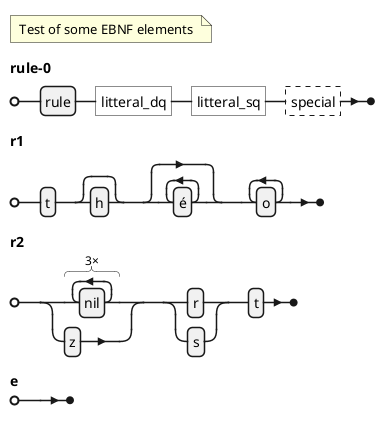 @startebnf
(* Test of some EBNF elements *)
rule-0 = rule, "litteral_dq", 'litteral_sq', ?special?;
r1 = t, [h], {é}, {o}-;
r2 =(3 * nil | z), (r | s), t;
e = ;
@endebnf
